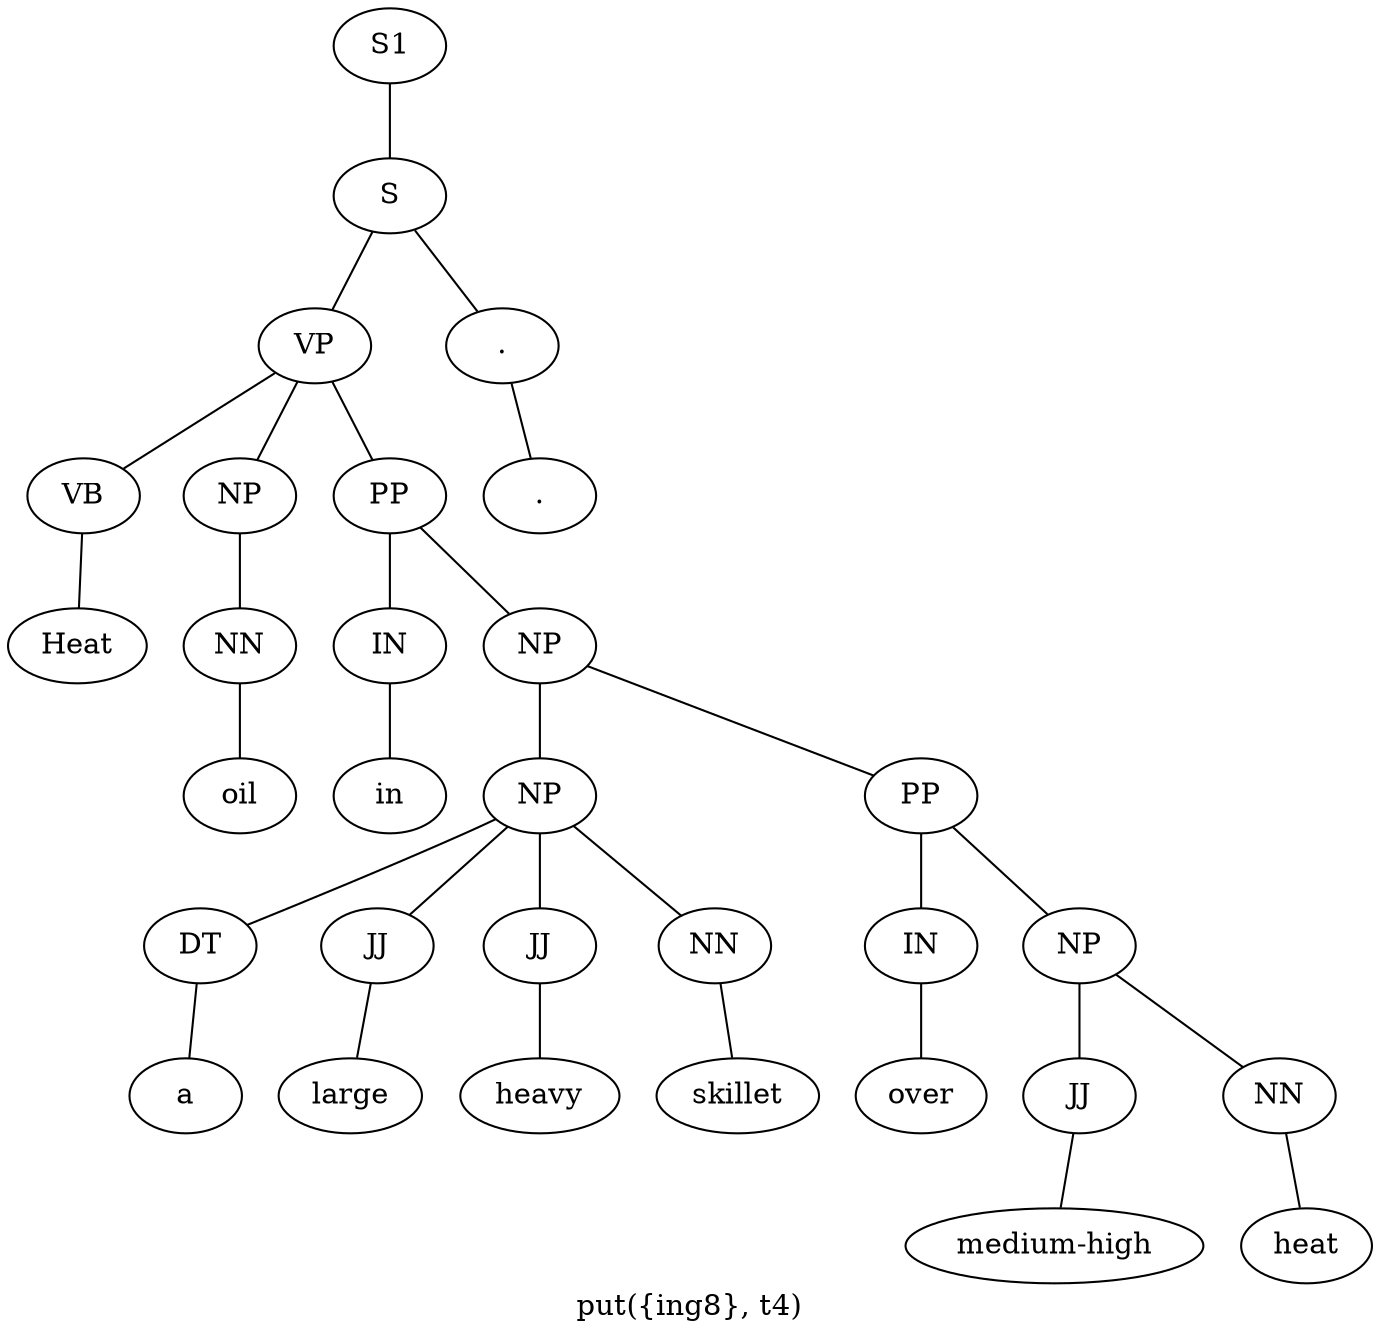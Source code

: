 graph SyntaxGraph {
	label = "put({ing8}, t4)";
	Node0 [label="S1"];
	Node1 [label="S"];
	Node2 [label="VP"];
	Node3 [label="VB"];
	Node4 [label="Heat"];
	Node5 [label="NP"];
	Node6 [label="NN"];
	Node7 [label="oil"];
	Node8 [label="PP"];
	Node9 [label="IN"];
	Node10 [label="in"];
	Node11 [label="NP"];
	Node12 [label="NP"];
	Node13 [label="DT"];
	Node14 [label="a"];
	Node15 [label="JJ"];
	Node16 [label="large"];
	Node17 [label="JJ"];
	Node18 [label="heavy"];
	Node19 [label="NN"];
	Node20 [label="skillet"];
	Node21 [label="PP"];
	Node22 [label="IN"];
	Node23 [label="over"];
	Node24 [label="NP"];
	Node25 [label="JJ"];
	Node26 [label="medium-high"];
	Node27 [label="NN"];
	Node28 [label="heat"];
	Node29 [label="."];
	Node30 [label="."];

	Node0 -- Node1;
	Node1 -- Node2;
	Node1 -- Node29;
	Node2 -- Node3;
	Node2 -- Node5;
	Node2 -- Node8;
	Node3 -- Node4;
	Node5 -- Node6;
	Node6 -- Node7;
	Node8 -- Node9;
	Node8 -- Node11;
	Node9 -- Node10;
	Node11 -- Node12;
	Node11 -- Node21;
	Node12 -- Node13;
	Node12 -- Node15;
	Node12 -- Node17;
	Node12 -- Node19;
	Node13 -- Node14;
	Node15 -- Node16;
	Node17 -- Node18;
	Node19 -- Node20;
	Node21 -- Node22;
	Node21 -- Node24;
	Node22 -- Node23;
	Node24 -- Node25;
	Node24 -- Node27;
	Node25 -- Node26;
	Node27 -- Node28;
	Node29 -- Node30;
}